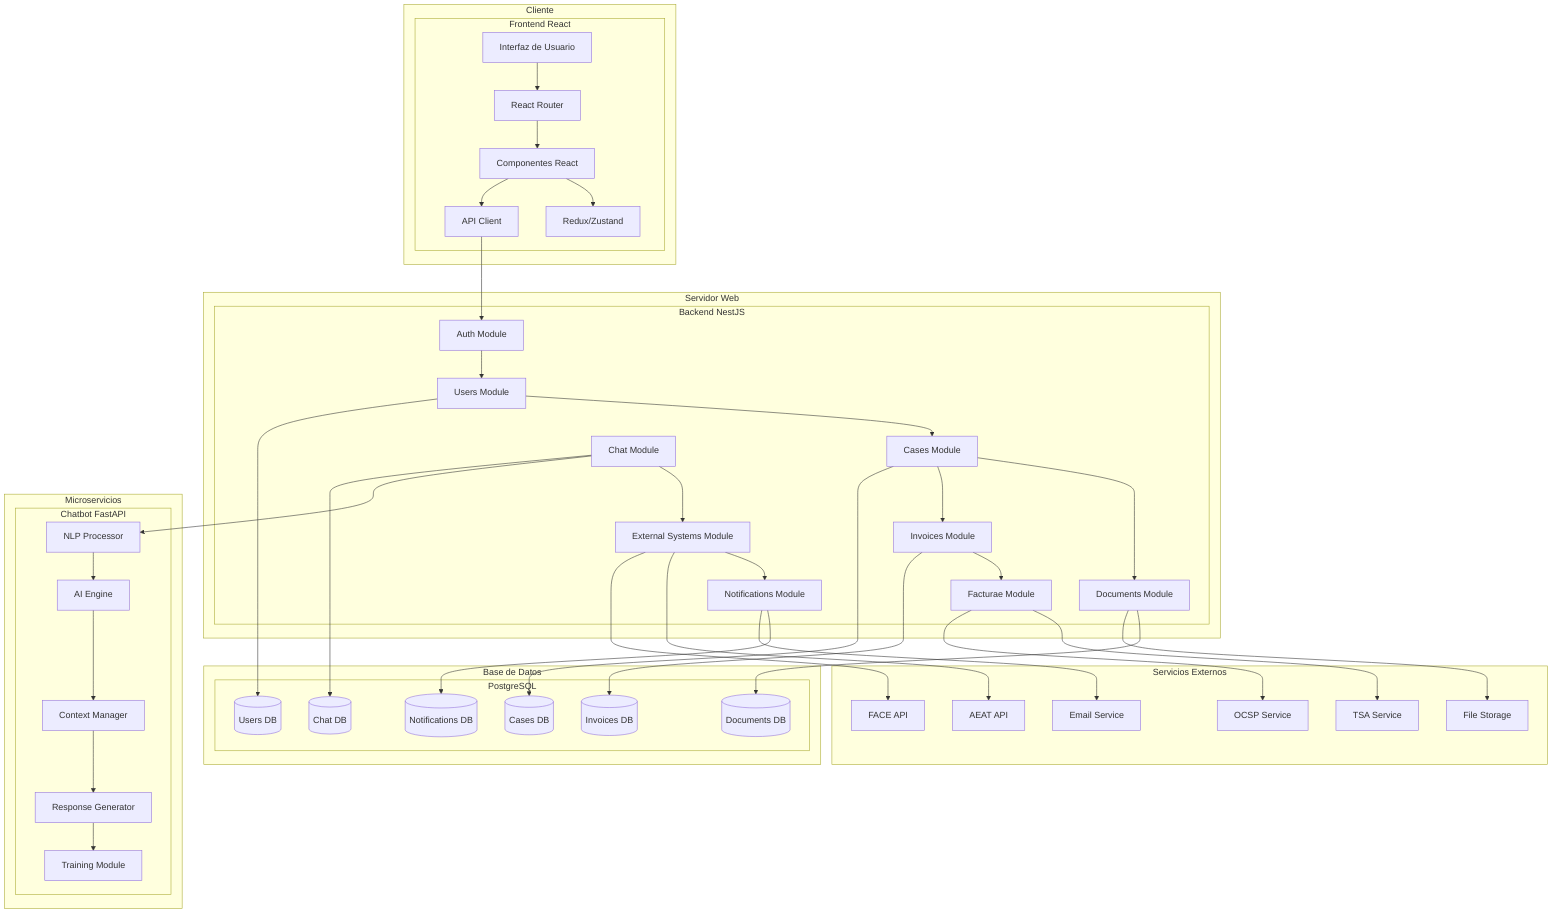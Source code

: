 graph TB
    subgraph "Cliente"
        subgraph "Frontend React"
            UI[Interfaz de Usuario]
            Router[React Router]
            State[Redux/Zustand]
            Components[Componentes React]
            API[API Client]
        end
    end

    subgraph "Servidor Web"
        subgraph "Backend NestJS"
            Auth[Auth Module]
            Users[Users Module]
            Cases[Cases Module]
            Documents[Documents Module]
            Invoices[Invoices Module]
            Chat[Chat Module]
            Notifications[Notifications Module]
            Facturae[Facturae Module]
            External[External Systems Module]
        end
    end

    subgraph "Microservicios"
        subgraph "Chatbot FastAPI"
            NLP[NLP Processor]
            AI[AI Engine]
            Context[Context Manager]
            Response[Response Generator]
            Training[Training Module]
        end
    end

    subgraph "Base de Datos"
        subgraph "PostgreSQL"
            UsersDB[(Users DB)]
            CasesDB[(Cases DB)]
            DocumentsDB[(Documents DB)]
            InvoicesDB[(Invoices DB)]
            ChatDB[(Chat DB)]
            NotificationsDB[(Notifications DB)]
        end
    end

    subgraph "Servicios Externos"
        Email[Email Service]
        Storage[File Storage]
        TSA[TSA Service]
        OCSP[OCSP Service]
        AEAT[AEAT API]
        FACE[FACE API]
    end

    UI --> Router
    Router --> Components
    Components --> State
    Components --> API
    API --> Auth

    Auth --> Users
    Users --> Cases
    Cases --> Documents
    Cases --> Invoices
    Invoices --> Facturae
    Chat --> External
    External --> Notifications

    Chat --> NLP
    NLP --> AI
    AI --> Context
    Context --> Response
    Response --> Training

    Users --> UsersDB
    Cases --> CasesDB
    Documents --> DocumentsDB
    Invoices --> InvoicesDB
    Chat --> ChatDB
    Notifications --> NotificationsDB

    Notifications --> Email
    Documents --> Storage
    Facturae --> TSA
    Facturae --> OCSP
    External --> AEAT
    External --> FACE